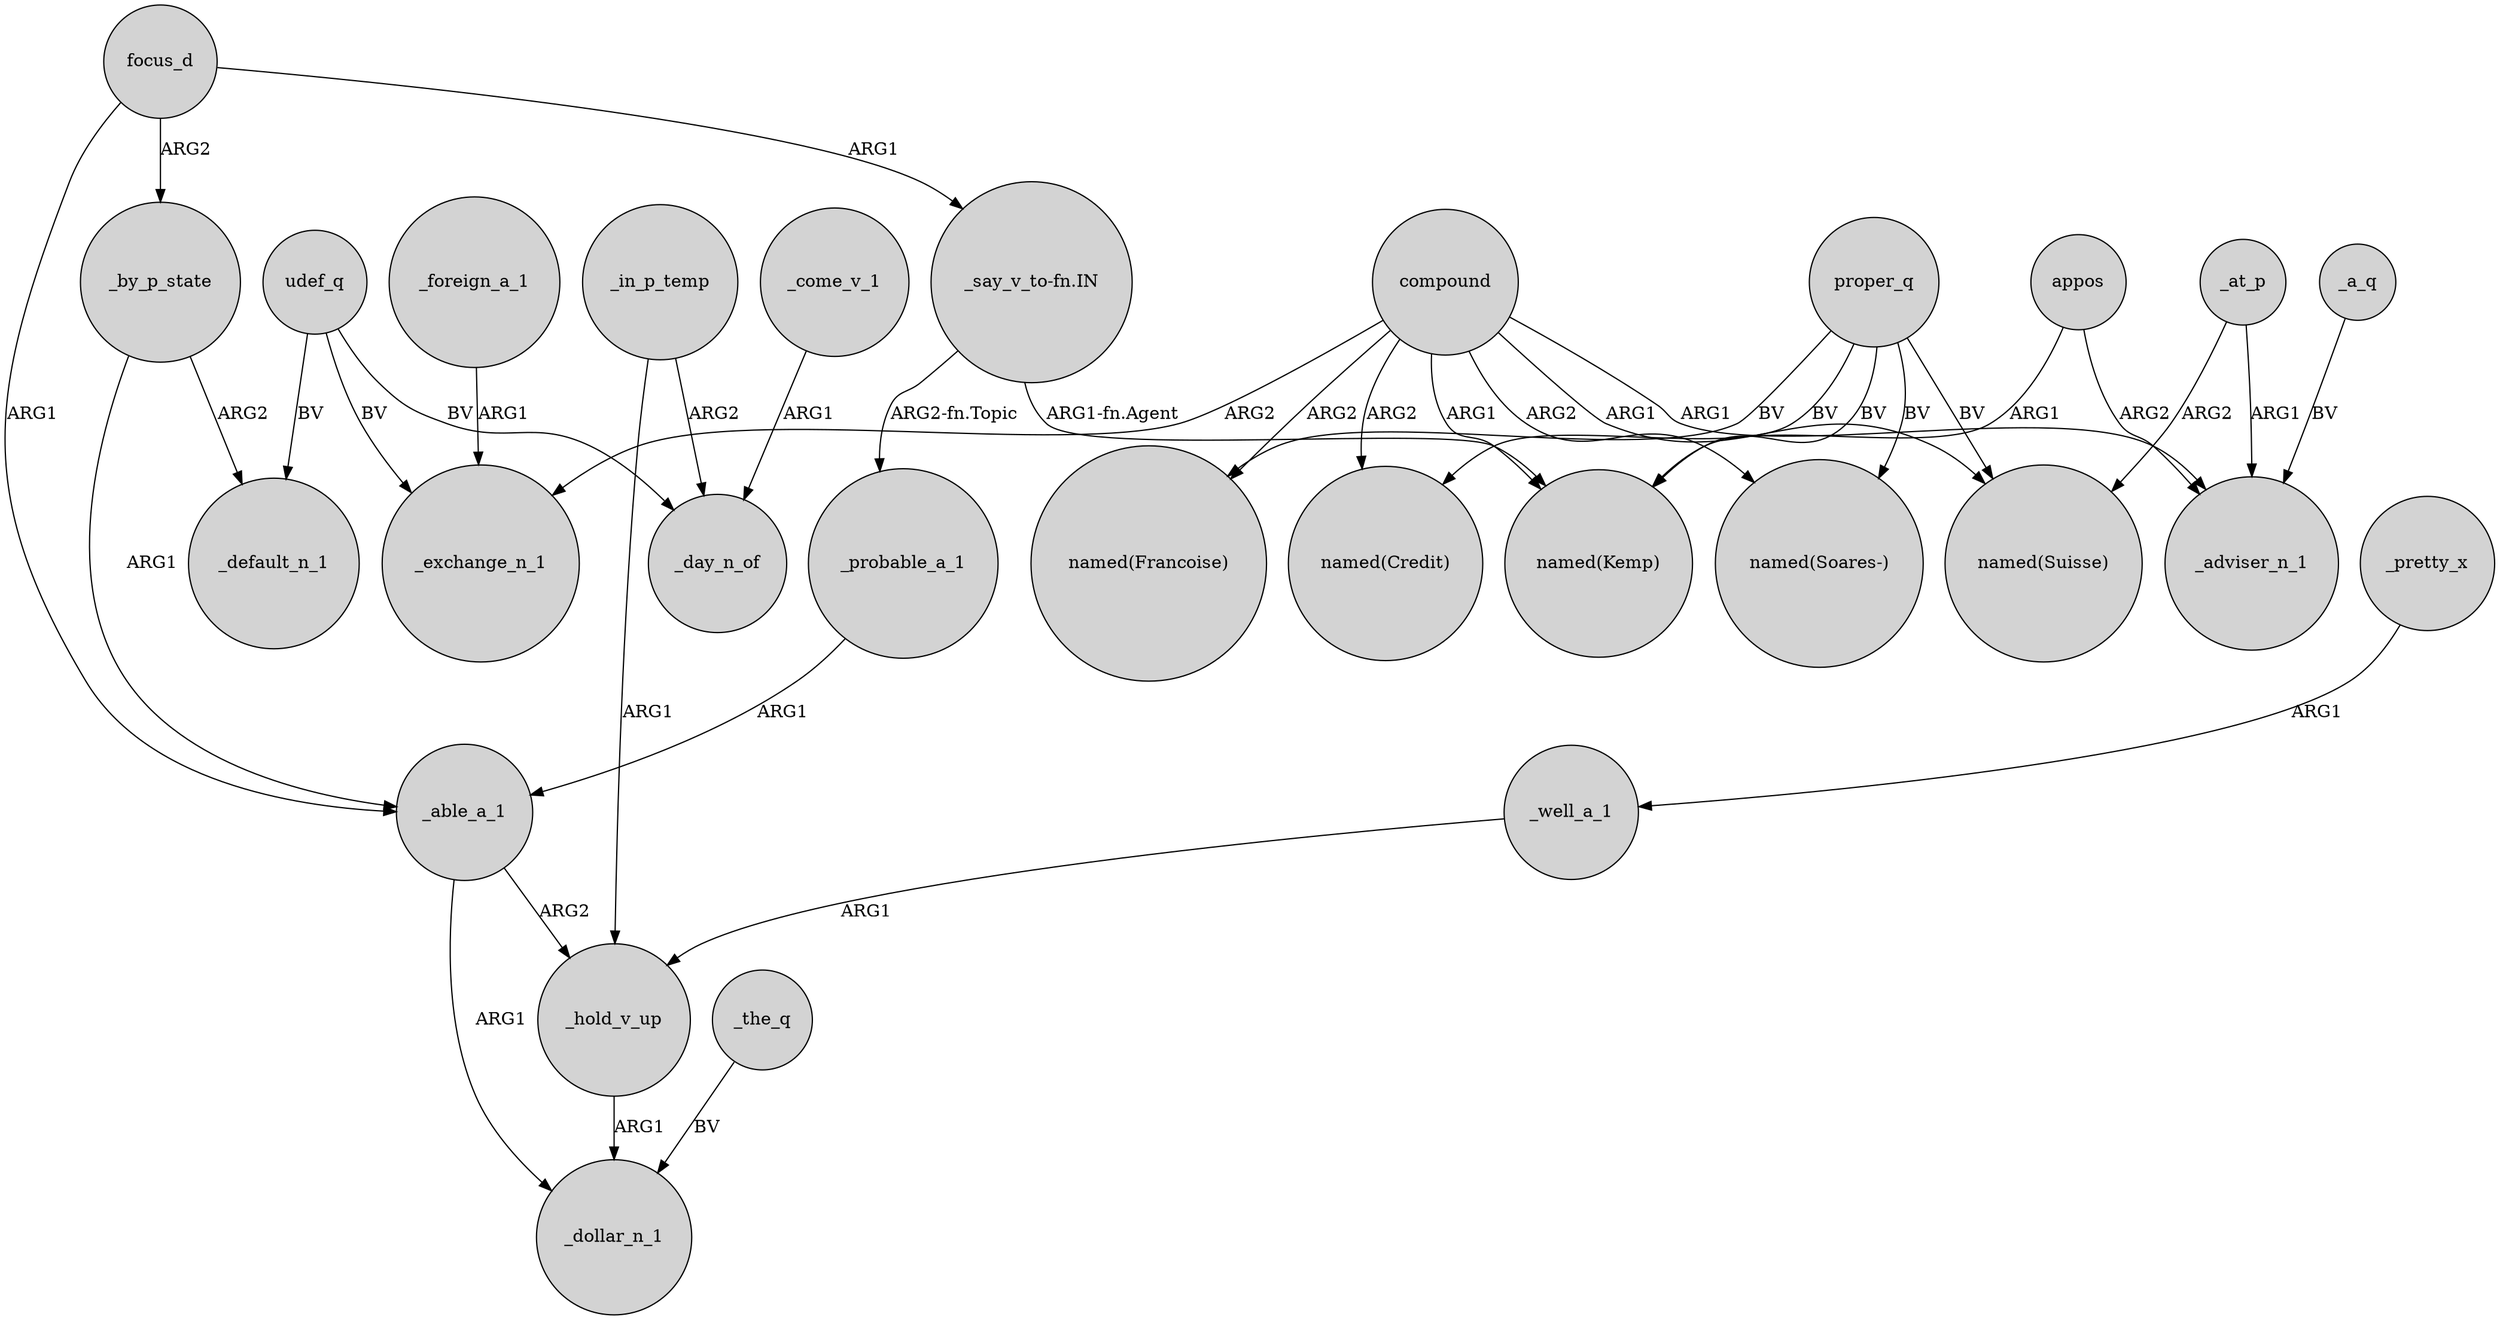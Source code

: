 digraph {
	node [shape=circle style=filled]
	focus_d -> _by_p_state [label=ARG2]
	"_say_v_to-fn.IN" -> "named(Kemp)" [label="ARG1-fn.Agent"]
	proper_q -> "named(Kemp)" [label=BV]
	_at_p -> "named(Suisse)" [label=ARG2]
	proper_q -> "named(Soares-)" [label=BV]
	_a_q -> _adviser_n_1 [label=BV]
	_foreign_a_1 -> _exchange_n_1 [label=ARG1]
	proper_q -> "named(Suisse)" [label=BV]
	proper_q -> "named(Credit)" [label=BV]
	proper_q -> "named(Francoise)" [label=BV]
	_hold_v_up -> _dollar_n_1 [label=ARG1]
	_the_q -> _dollar_n_1 [label=BV]
	_by_p_state -> _default_n_1 [label=ARG2]
	_come_v_1 -> _day_n_of [label=ARG1]
	compound -> "named(Kemp)" [label=ARG1]
	udef_q -> _default_n_1 [label=BV]
	udef_q -> _day_n_of [label=BV]
	_probable_a_1 -> _able_a_1 [label=ARG1]
	compound -> _exchange_n_1 [label=ARG2]
	compound -> "named(Credit)" [label=ARG2]
	"_say_v_to-fn.IN" -> _probable_a_1 [label="ARG2-fn.Topic"]
	_at_p -> _adviser_n_1 [label=ARG1]
	_in_p_temp -> _day_n_of [label=ARG2]
	compound -> _adviser_n_1 [label=ARG1]
	compound -> "named(Soares-)" [label=ARG2]
	_able_a_1 -> _dollar_n_1 [label=ARG1]
	compound -> "named(Suisse)" [label=ARG1]
	compound -> "named(Francoise)" [label=ARG2]
	_able_a_1 -> _hold_v_up [label=ARG2]
	focus_d -> _able_a_1 [label=ARG1]
	_in_p_temp -> _hold_v_up [label=ARG1]
	appos -> "named(Kemp)" [label=ARG1]
	udef_q -> _exchange_n_1 [label=BV]
	_by_p_state -> _able_a_1 [label=ARG1]
	_well_a_1 -> _hold_v_up [label=ARG1]
	_pretty_x -> _well_a_1 [label=ARG1]
	appos -> _adviser_n_1 [label=ARG2]
	focus_d -> "_say_v_to-fn.IN" [label=ARG1]
}
